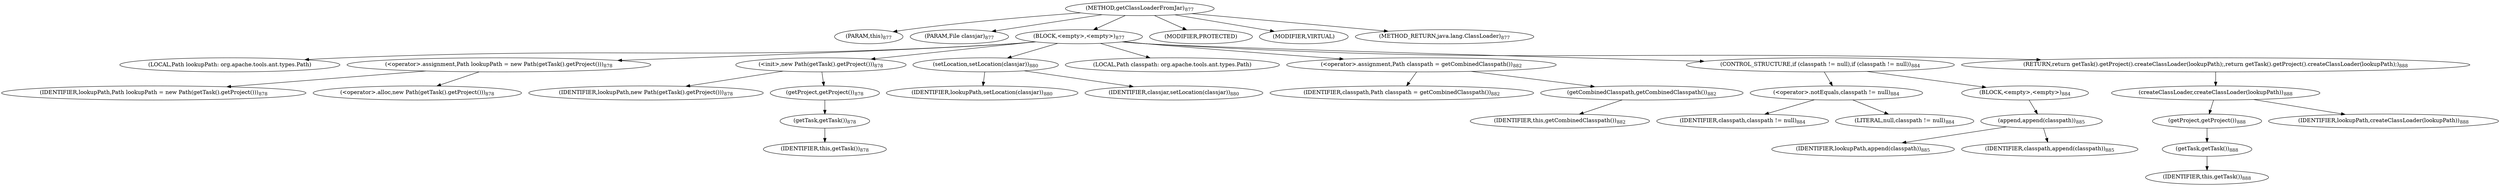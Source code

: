 digraph "getClassLoaderFromJar" {  
"1691" [label = <(METHOD,getClassLoaderFromJar)<SUB>877</SUB>> ]
"123" [label = <(PARAM,this)<SUB>877</SUB>> ]
"1692" [label = <(PARAM,File classjar)<SUB>877</SUB>> ]
"1693" [label = <(BLOCK,&lt;empty&gt;,&lt;empty&gt;)<SUB>877</SUB>> ]
"125" [label = <(LOCAL,Path lookupPath: org.apache.tools.ant.types.Path)> ]
"1694" [label = <(&lt;operator&gt;.assignment,Path lookupPath = new Path(getTask().getProject()))<SUB>878</SUB>> ]
"1695" [label = <(IDENTIFIER,lookupPath,Path lookupPath = new Path(getTask().getProject()))<SUB>878</SUB>> ]
"1696" [label = <(&lt;operator&gt;.alloc,new Path(getTask().getProject()))<SUB>878</SUB>> ]
"1697" [label = <(&lt;init&gt;,new Path(getTask().getProject()))<SUB>878</SUB>> ]
"124" [label = <(IDENTIFIER,lookupPath,new Path(getTask().getProject()))<SUB>878</SUB>> ]
"1698" [label = <(getProject,getProject())<SUB>878</SUB>> ]
"1699" [label = <(getTask,getTask())<SUB>878</SUB>> ]
"122" [label = <(IDENTIFIER,this,getTask())<SUB>878</SUB>> ]
"1700" [label = <(setLocation,setLocation(classjar))<SUB>880</SUB>> ]
"1701" [label = <(IDENTIFIER,lookupPath,setLocation(classjar))<SUB>880</SUB>> ]
"1702" [label = <(IDENTIFIER,classjar,setLocation(classjar))<SUB>880</SUB>> ]
"1703" [label = <(LOCAL,Path classpath: org.apache.tools.ant.types.Path)> ]
"1704" [label = <(&lt;operator&gt;.assignment,Path classpath = getCombinedClasspath())<SUB>882</SUB>> ]
"1705" [label = <(IDENTIFIER,classpath,Path classpath = getCombinedClasspath())<SUB>882</SUB>> ]
"1706" [label = <(getCombinedClasspath,getCombinedClasspath())<SUB>882</SUB>> ]
"126" [label = <(IDENTIFIER,this,getCombinedClasspath())<SUB>882</SUB>> ]
"1707" [label = <(CONTROL_STRUCTURE,if (classpath != null),if (classpath != null))<SUB>884</SUB>> ]
"1708" [label = <(&lt;operator&gt;.notEquals,classpath != null)<SUB>884</SUB>> ]
"1709" [label = <(IDENTIFIER,classpath,classpath != null)<SUB>884</SUB>> ]
"1710" [label = <(LITERAL,null,classpath != null)<SUB>884</SUB>> ]
"1711" [label = <(BLOCK,&lt;empty&gt;,&lt;empty&gt;)<SUB>884</SUB>> ]
"1712" [label = <(append,append(classpath))<SUB>885</SUB>> ]
"1713" [label = <(IDENTIFIER,lookupPath,append(classpath))<SUB>885</SUB>> ]
"1714" [label = <(IDENTIFIER,classpath,append(classpath))<SUB>885</SUB>> ]
"1715" [label = <(RETURN,return getTask().getProject().createClassLoader(lookupPath);,return getTask().getProject().createClassLoader(lookupPath);)<SUB>888</SUB>> ]
"1716" [label = <(createClassLoader,createClassLoader(lookupPath))<SUB>888</SUB>> ]
"1717" [label = <(getProject,getProject())<SUB>888</SUB>> ]
"1718" [label = <(getTask,getTask())<SUB>888</SUB>> ]
"127" [label = <(IDENTIFIER,this,getTask())<SUB>888</SUB>> ]
"1719" [label = <(IDENTIFIER,lookupPath,createClassLoader(lookupPath))<SUB>888</SUB>> ]
"1720" [label = <(MODIFIER,PROTECTED)> ]
"1721" [label = <(MODIFIER,VIRTUAL)> ]
"1722" [label = <(METHOD_RETURN,java.lang.ClassLoader)<SUB>877</SUB>> ]
  "1691" -> "123" 
  "1691" -> "1692" 
  "1691" -> "1693" 
  "1691" -> "1720" 
  "1691" -> "1721" 
  "1691" -> "1722" 
  "1693" -> "125" 
  "1693" -> "1694" 
  "1693" -> "1697" 
  "1693" -> "1700" 
  "1693" -> "1703" 
  "1693" -> "1704" 
  "1693" -> "1707" 
  "1693" -> "1715" 
  "1694" -> "1695" 
  "1694" -> "1696" 
  "1697" -> "124" 
  "1697" -> "1698" 
  "1698" -> "1699" 
  "1699" -> "122" 
  "1700" -> "1701" 
  "1700" -> "1702" 
  "1704" -> "1705" 
  "1704" -> "1706" 
  "1706" -> "126" 
  "1707" -> "1708" 
  "1707" -> "1711" 
  "1708" -> "1709" 
  "1708" -> "1710" 
  "1711" -> "1712" 
  "1712" -> "1713" 
  "1712" -> "1714" 
  "1715" -> "1716" 
  "1716" -> "1717" 
  "1716" -> "1719" 
  "1717" -> "1718" 
  "1718" -> "127" 
}
